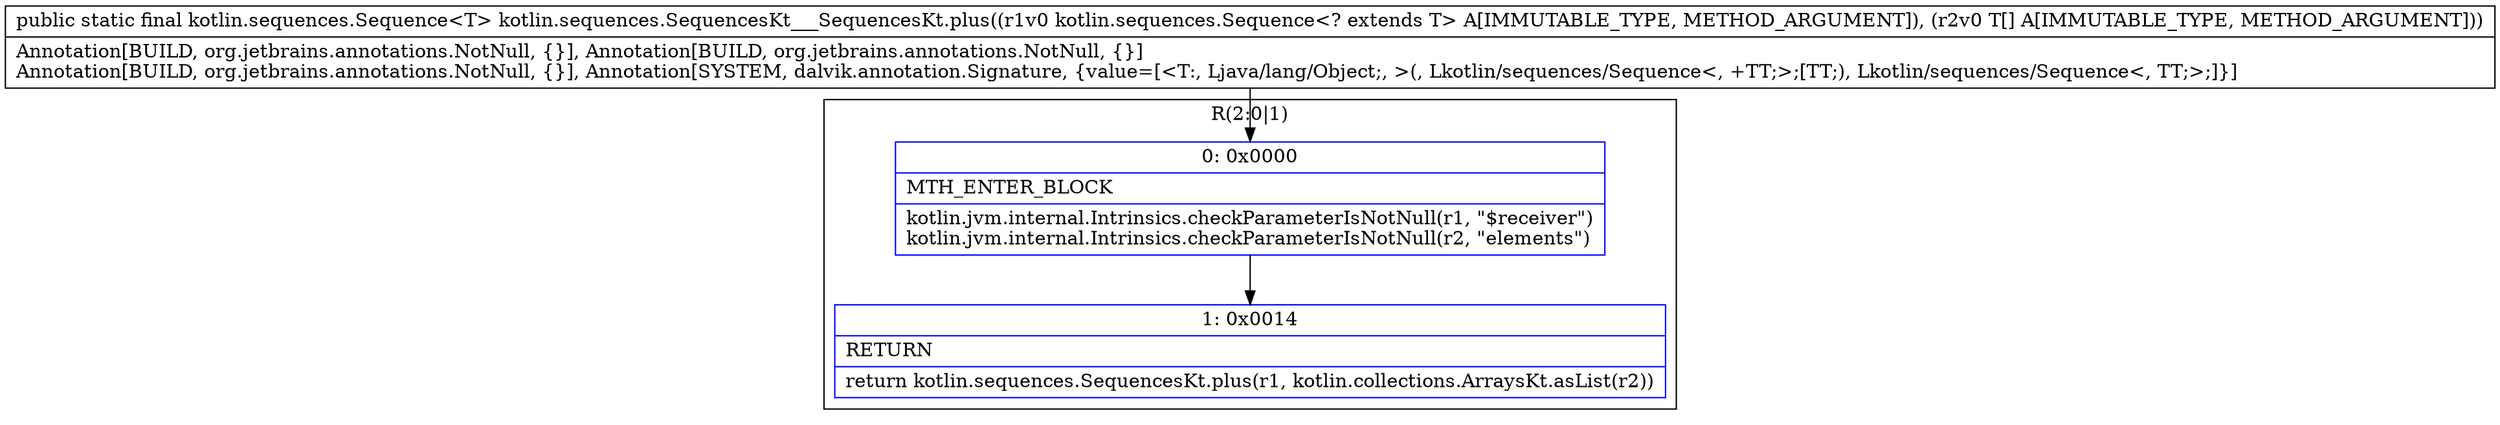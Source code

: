 digraph "CFG forkotlin.sequences.SequencesKt___SequencesKt.plus(Lkotlin\/sequences\/Sequence;[Ljava\/lang\/Object;)Lkotlin\/sequences\/Sequence;" {
subgraph cluster_Region_1738195887 {
label = "R(2:0|1)";
node [shape=record,color=blue];
Node_0 [shape=record,label="{0\:\ 0x0000|MTH_ENTER_BLOCK\l|kotlin.jvm.internal.Intrinsics.checkParameterIsNotNull(r1, \"$receiver\")\lkotlin.jvm.internal.Intrinsics.checkParameterIsNotNull(r2, \"elements\")\l}"];
Node_1 [shape=record,label="{1\:\ 0x0014|RETURN\l|return kotlin.sequences.SequencesKt.plus(r1, kotlin.collections.ArraysKt.asList(r2))\l}"];
}
MethodNode[shape=record,label="{public static final kotlin.sequences.Sequence\<T\> kotlin.sequences.SequencesKt___SequencesKt.plus((r1v0 kotlin.sequences.Sequence\<? extends T\> A[IMMUTABLE_TYPE, METHOD_ARGUMENT]), (r2v0 T[] A[IMMUTABLE_TYPE, METHOD_ARGUMENT]))  | Annotation[BUILD, org.jetbrains.annotations.NotNull, \{\}], Annotation[BUILD, org.jetbrains.annotations.NotNull, \{\}]\lAnnotation[BUILD, org.jetbrains.annotations.NotNull, \{\}], Annotation[SYSTEM, dalvik.annotation.Signature, \{value=[\<T:, Ljava\/lang\/Object;, \>(, Lkotlin\/sequences\/Sequence\<, +TT;\>;[TT;), Lkotlin\/sequences\/Sequence\<, TT;\>;]\}]\l}"];
MethodNode -> Node_0;
Node_0 -> Node_1;
}


